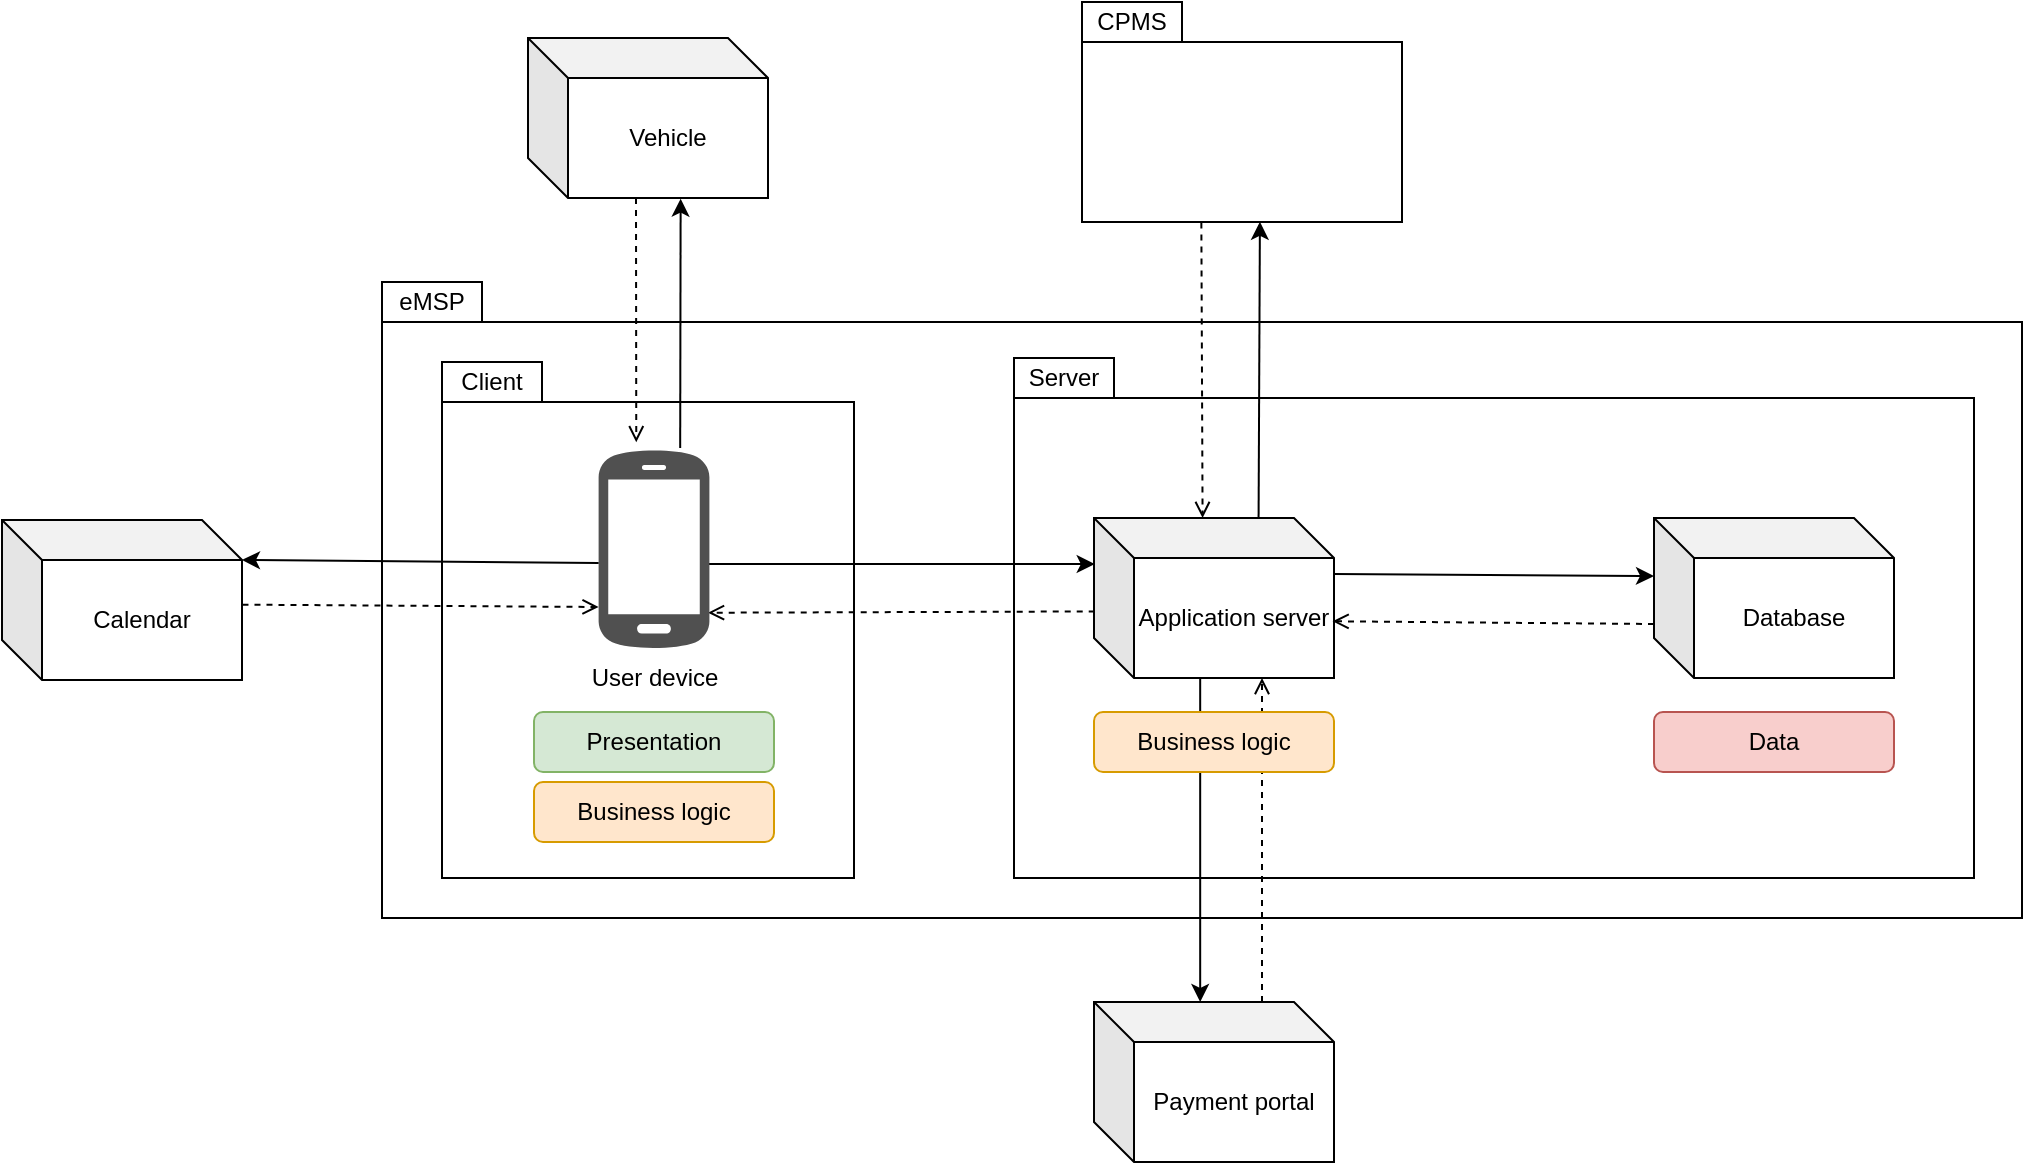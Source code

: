 <mxfile version="20.8.1" type="device" pages="5"><diagram id="wU0cDu8jwFg_6ETEvWx4" name="eMSP-overview"><mxGraphModel dx="3125" dy="1044" grid="1" gridSize="10" guides="1" tooltips="1" connect="1" arrows="1" fold="1" page="1" pageScale="1" pageWidth="827" pageHeight="1169" math="0" shadow="0"><root><mxCell id="0"/><mxCell id="1" parent="0"/><mxCell id="SowHsUwfGrNoIeQWFGzF-21" value="" style="shape=folder;fontStyle=1;spacingTop=10;tabWidth=50;tabHeight=20;tabPosition=left;html=1;" parent="1" vertex="1"><mxGeometry x="-10" y="350" width="820" height="318" as="geometry"/></mxCell><mxCell id="SowHsUwfGrNoIeQWFGzF-17" value="" style="shape=folder;fontStyle=1;spacingTop=10;tabWidth=50;tabHeight=20;tabPosition=left;html=1;" parent="1" vertex="1"><mxGeometry x="306" y="388" width="480" height="260" as="geometry"/></mxCell><mxCell id="SowHsUwfGrNoIeQWFGzF-16" value="" style="shape=folder;fontStyle=1;spacingTop=10;tabWidth=50;tabHeight=20;tabPosition=left;html=1;" parent="1" vertex="1"><mxGeometry x="20" y="390" width="206" height="258" as="geometry"/></mxCell><mxCell id="SowHsUwfGrNoIeQWFGzF-2" value="Application server" style="shape=cube;whiteSpace=wrap;html=1;boundedLbl=1;backgroundOutline=1;darkOpacity=0.05;darkOpacity2=0.1;" parent="1" vertex="1"><mxGeometry x="346" y="468" width="120" height="80" as="geometry"/></mxCell><mxCell id="SowHsUwfGrNoIeQWFGzF-3" value="Database" style="shape=cube;whiteSpace=wrap;html=1;boundedLbl=1;backgroundOutline=1;darkOpacity=0.05;darkOpacity2=0.1;" parent="1" vertex="1"><mxGeometry x="626" y="468" width="120" height="80" as="geometry"/></mxCell><mxCell id="SowHsUwfGrNoIeQWFGzF-4" value="Vehicle" style="shape=cube;whiteSpace=wrap;html=1;boundedLbl=1;backgroundOutline=1;darkOpacity=0.05;darkOpacity2=0.1;" parent="1" vertex="1"><mxGeometry x="63" y="228" width="120" height="80" as="geometry"/></mxCell><mxCell id="SowHsUwfGrNoIeQWFGzF-5" value="" style="endArrow=classic;html=1;rounded=0;exitX=0;exitY=0;exitDx=120;exitDy=20;exitPerimeter=0;entryX=0.003;entryY=0.288;entryDx=0;entryDy=0;entryPerimeter=0;" parent="1" target="SowHsUwfGrNoIeQWFGzF-2" edge="1"><mxGeometry width="50" height="50" relative="1" as="geometry"><mxPoint x="153.0" y="491" as="sourcePoint"/><mxPoint x="313.0" y="491" as="targetPoint"/><Array as="points"/></mxGeometry></mxCell><mxCell id="SowHsUwfGrNoIeQWFGzF-6" value="" style="endArrow=classic;html=1;rounded=0;exitX=0;exitY=0;exitDx=120;exitDy=20;exitPerimeter=0;" parent="1" edge="1"><mxGeometry width="50" height="50" relative="1" as="geometry"><mxPoint x="466" y="496" as="sourcePoint"/><mxPoint x="626" y="497" as="targetPoint"/><Array as="points"/></mxGeometry></mxCell><mxCell id="SowHsUwfGrNoIeQWFGzF-7" value="" style="endArrow=open;html=1;rounded=0;endFill=0;dashed=1;exitX=0.406;exitY=0.998;exitDx=0;exitDy=0;exitPerimeter=0;" parent="1" edge="1"><mxGeometry width="50" height="50" relative="1" as="geometry"><mxPoint x="117.0" y="308" as="sourcePoint"/><mxPoint x="117.13" y="430.13" as="targetPoint"/><Array as="points"/></mxGeometry></mxCell><mxCell id="SowHsUwfGrNoIeQWFGzF-9" value="" style="endArrow=open;html=1;rounded=0;endFill=0;dashed=1;exitX=0;exitY=0;exitDx=0;exitDy=60;exitPerimeter=0;entryX=0.994;entryY=0.733;entryDx=0;entryDy=0;entryPerimeter=0;" parent="1" edge="1"><mxGeometry width="50" height="50" relative="1" as="geometry"><mxPoint x="626" y="521" as="sourcePoint"/><mxPoint x="465.28" y="519.64" as="targetPoint"/><Array as="points"/></mxGeometry></mxCell><mxCell id="SowHsUwfGrNoIeQWFGzF-10" value="" style="endArrow=open;html=1;rounded=0;endFill=0;dashed=1;entryX=1;entryY=0.767;entryDx=0;entryDy=0;entryPerimeter=0;exitX=0.003;exitY=0.584;exitDx=0;exitDy=0;exitPerimeter=0;" parent="1" source="SowHsUwfGrNoIeQWFGzF-2" edge="1"><mxGeometry width="50" height="50" relative="1" as="geometry"><mxPoint x="313" y="514" as="sourcePoint"/><mxPoint x="153" y="515.36" as="targetPoint"/><Array as="points"/></mxGeometry></mxCell><mxCell id="SowHsUwfGrNoIeQWFGzF-11" value="" style="endArrow=classic;html=1;rounded=0;entryX=0.636;entryY=1.004;entryDx=0;entryDy=0;entryPerimeter=0;" parent="1" edge="1"><mxGeometry width="50" height="50" relative="1" as="geometry"><mxPoint x="139.096" y="433" as="sourcePoint"/><mxPoint x="139.32" y="308.32" as="targetPoint"/><Array as="points"/></mxGeometry></mxCell><mxCell id="SowHsUwfGrNoIeQWFGzF-12" value="Data" style="rounded=1;whiteSpace=wrap;html=1;fillColor=#f8cecc;strokeColor=#b85450;" parent="1" vertex="1"><mxGeometry x="626" y="565" width="120" height="30" as="geometry"/></mxCell><mxCell id="SowHsUwfGrNoIeQWFGzF-14" value="Presentation" style="rounded=1;whiteSpace=wrap;html=1;fillColor=#d5e8d4;strokeColor=#82b366;" parent="1" vertex="1"><mxGeometry x="66" y="565" width="120" height="30" as="geometry"/></mxCell><mxCell id="SowHsUwfGrNoIeQWFGzF-15" value="Business logic" style="rounded=1;whiteSpace=wrap;html=1;fillColor=#ffe6cc;strokeColor=#d79b00;" parent="1" vertex="1"><mxGeometry x="66" y="600" width="120" height="30" as="geometry"/></mxCell><mxCell id="SowHsUwfGrNoIeQWFGzF-18" value="Client" style="text;html=1;strokeColor=none;fillColor=none;align=center;verticalAlign=middle;whiteSpace=wrap;rounded=0;" parent="1" vertex="1"><mxGeometry x="20" y="390" width="50" height="20" as="geometry"/></mxCell><mxCell id="SowHsUwfGrNoIeQWFGzF-19" value="Server" style="text;html=1;strokeColor=none;fillColor=none;align=center;verticalAlign=middle;whiteSpace=wrap;rounded=0;" parent="1" vertex="1"><mxGeometry x="306" y="388" width="50" height="20" as="geometry"/></mxCell><mxCell id="SowHsUwfGrNoIeQWFGzF-22" value="eMSP" style="text;html=1;strokeColor=none;fillColor=none;align=center;verticalAlign=middle;whiteSpace=wrap;rounded=0;" parent="1" vertex="1"><mxGeometry x="-10" y="350" width="50" height="20" as="geometry"/></mxCell><mxCell id="9ZvT2msSq3U80kQhgkEX-1" value="" style="shape=folder;fontStyle=1;spacingTop=10;tabWidth=50;tabHeight=20;tabPosition=left;html=1;" parent="1" vertex="1"><mxGeometry x="340" y="210" width="160" height="110" as="geometry"/></mxCell><mxCell id="9ZvT2msSq3U80kQhgkEX-3" value="CPMS" style="text;html=1;strokeColor=none;fillColor=none;align=center;verticalAlign=middle;whiteSpace=wrap;rounded=0;" parent="1" vertex="1"><mxGeometry x="340" y="210" width="50" height="20" as="geometry"/></mxCell><mxCell id="9ZvT2msSq3U80kQhgkEX-4" value="" style="endArrow=open;html=1;rounded=0;endFill=0;dashed=1;entryX=0.15;entryY=0;entryDx=0;entryDy=0;entryPerimeter=0;exitX=0.373;exitY=1.002;exitDx=0;exitDy=0;exitPerimeter=0;" parent="1" source="9ZvT2msSq3U80kQhgkEX-1" edge="1"><mxGeometry width="50" height="50" relative="1" as="geometry"><mxPoint x="400" y="50" as="sourcePoint"/><mxPoint x="400.29" y="468" as="targetPoint"/><Array as="points"/></mxGeometry></mxCell><mxCell id="9ZvT2msSq3U80kQhgkEX-5" value="" style="endArrow=classic;html=1;rounded=0;exitX=0;exitY=0;exitDx=100;exitDy=0;exitPerimeter=0;entryX=0.556;entryY=0.999;entryDx=0;entryDy=0;entryPerimeter=0;" parent="1" target="9ZvT2msSq3U80kQhgkEX-1" edge="1"><mxGeometry width="50" height="50" relative="1" as="geometry"><mxPoint x="428.29" y="468" as="sourcePoint"/><mxPoint x="430" y="80" as="targetPoint"/><Array as="points"/></mxGeometry></mxCell><mxCell id="x0bENxiyMl5Xu6NlbnAs-1" value="User device" style="sketch=0;pointerEvents=1;shadow=0;dashed=0;html=1;strokeColor=none;fillColor=#505050;labelPosition=center;verticalLabelPosition=bottom;verticalAlign=top;outlineConnect=0;align=center;shape=mxgraph.office.devices.cell_phone_android_proportional;" parent="1" vertex="1"><mxGeometry x="98.31" y="433" width="55.39" height="101" as="geometry"/></mxCell><mxCell id="GdC9OvmGx1CBLXQbtkWx-1" value="Calendar" style="shape=cube;whiteSpace=wrap;html=1;boundedLbl=1;backgroundOutline=1;darkOpacity=0.05;darkOpacity2=0.1;" parent="1" vertex="1"><mxGeometry x="-200" y="469" width="120" height="80" as="geometry"/></mxCell><mxCell id="GdC9OvmGx1CBLXQbtkWx-2" value="" style="endArrow=classic;html=1;rounded=0;entryX=0;entryY=0;entryDx=120;entryDy=20;entryPerimeter=0;" parent="1" target="GdC9OvmGx1CBLXQbtkWx-1" edge="1"><mxGeometry width="50" height="50" relative="1" as="geometry"><mxPoint x="98.31" y="490.5" as="sourcePoint"/><mxPoint x="-40" y="490.5" as="targetPoint"/><Array as="points"/></mxGeometry></mxCell><mxCell id="GdC9OvmGx1CBLXQbtkWx-3" value="" style="endArrow=open;html=1;rounded=0;endFill=0;dashed=1;exitX=1.002;exitY=0.529;exitDx=0;exitDy=0;exitPerimeter=0;" parent="1" source="GdC9OvmGx1CBLXQbtkWx-1" edge="1"><mxGeometry width="50" height="50" relative="1" as="geometry"><mxPoint x="-40" y="512.5" as="sourcePoint"/><mxPoint x="98.31" y="512.5" as="targetPoint"/><Array as="points"/></mxGeometry></mxCell><mxCell id="6jlzjlPh42uJtwktkpYd-1" value="Payment portal" style="shape=cube;whiteSpace=wrap;html=1;boundedLbl=1;backgroundOutline=1;darkOpacity=0.05;darkOpacity2=0.1;" parent="1" vertex="1"><mxGeometry x="346" y="710" width="120" height="80" as="geometry"/></mxCell><mxCell id="6jlzjlPh42uJtwktkpYd-2" value="" style="endArrow=classic;html=1;rounded=0;" parent="1" edge="1"><mxGeometry width="50" height="50" relative="1" as="geometry"><mxPoint x="399.09" y="548" as="sourcePoint"/><mxPoint x="399.09" y="710" as="targetPoint"/><Array as="points"/></mxGeometry></mxCell><mxCell id="6jlzjlPh42uJtwktkpYd-3" value="" style="endArrow=open;html=1;rounded=0;endFill=0;dashed=1;" parent="1" edge="1"><mxGeometry width="50" height="50" relative="1" as="geometry"><mxPoint x="430" y="710" as="sourcePoint"/><mxPoint x="430" y="548" as="targetPoint"/><Array as="points"/></mxGeometry></mxCell><mxCell id="SowHsUwfGrNoIeQWFGzF-13" value="Business logic" style="rounded=1;whiteSpace=wrap;html=1;fillColor=#ffe6cc;strokeColor=#d79b00;" parent="1" vertex="1"><mxGeometry x="346" y="565" width="120" height="30" as="geometry"/></mxCell></root></mxGraphModel></diagram><diagram id="CyLLEQaFVdyBn7xTWyrt" name="CPMS-overview"><mxGraphModel dx="1477" dy="671" grid="1" gridSize="10" guides="1" tooltips="1" connect="1" arrows="1" fold="1" page="1" pageScale="1" pageWidth="827" pageHeight="1169" math="0" shadow="0"><root><mxCell id="0"/><mxCell id="1" parent="0"/><mxCell id="_PBrL62gj1ERQw3IjN7C-1" value="" style="shape=folder;fontStyle=1;spacingTop=10;tabWidth=50;tabHeight=20;tabPosition=left;html=1;" parent="1" vertex="1"><mxGeometry x="120" y="160" width="400" height="320" as="geometry"/></mxCell><mxCell id="_PBrL62gj1ERQw3IjN7C-2" value="CPMS" style="text;html=1;strokeColor=none;fillColor=none;align=center;verticalAlign=middle;whiteSpace=wrap;rounded=0;" parent="1" vertex="1"><mxGeometry x="120" y="160" width="50" height="20" as="geometry"/></mxCell><mxCell id="byUMVIcf4NALqbmxeuFf-1" value="CPO Maintainer&lt;br&gt;computer" style="points=[];aspect=fixed;html=1;align=center;shadow=0;dashed=0;image;image=img/lib/allied_telesis/computer_and_terminals/Personal_Computer.svg;" parent="1" vertex="1"><mxGeometry x="150" y="292.93" width="82.74" height="112.13" as="geometry"/></mxCell><mxCell id="OWT1bFom2AJYAjNWXt84-1" value="CPMS server" style="shape=cube;whiteSpace=wrap;html=1;boundedLbl=1;backgroundOutline=1;darkOpacity=0.05;darkOpacity2=0.1;" parent="1" vertex="1"><mxGeometry x="340" y="309" width="120" height="80" as="geometry"/></mxCell><mxCell id="qxAt4beuiQqGy-lZnOcq-1" value="" style="shape=folder;fontStyle=1;spacingTop=10;tabWidth=50;tabHeight=20;tabPosition=left;html=1;" parent="1" vertex="1"><mxGeometry x="280" y="580" width="160" height="110" as="geometry"/></mxCell><mxCell id="qxAt4beuiQqGy-lZnOcq-2" value="eMSP" style="text;html=1;strokeColor=none;fillColor=none;align=center;verticalAlign=middle;whiteSpace=wrap;rounded=0;" parent="1" vertex="1"><mxGeometry x="280" y="580" width="50" height="20" as="geometry"/></mxCell><mxCell id="yWVQEmbks4yJ6f-uovuO-1" value="" style="endArrow=open;html=1;rounded=0;endFill=0;dashed=1;exitX=0;exitY=0;exitDx=0;exitDy=30;exitPerimeter=0;entryX=0.987;entryY=0.415;entryDx=0;entryDy=0;entryPerimeter=0;" parent="1" source="OWT1bFom2AJYAjNWXt84-1" target="byUMVIcf4NALqbmxeuFf-1" edge="1"><mxGeometry width="50" height="50" relative="1" as="geometry"><mxPoint x="409.68" y="169.22" as="sourcePoint"/><mxPoint x="390.471" y="221.242" as="targetPoint"/><Array as="points"/></mxGeometry></mxCell><mxCell id="yWVQEmbks4yJ6f-uovuO-2" value="" style="endArrow=classic;html=1;rounded=0;entryX=0;entryY=0;entryDx=0;entryDy=60;entryPerimeter=0;exitX=1.004;exitY=0.675;exitDx=0;exitDy=0;exitPerimeter=0;" parent="1" source="byUMVIcf4NALqbmxeuFf-1" target="OWT1bFom2AJYAjNWXt84-1" edge="1"><mxGeometry width="50" height="50" relative="1" as="geometry"><mxPoint x="369.455" y="223.26" as="sourcePoint"/><mxPoint x="438.96" y="168.89" as="targetPoint"/><Array as="points"/></mxGeometry></mxCell><mxCell id="cOFmxoCbxq590HE34FHu-1" value="" style="endArrow=classic;html=1;rounded=0;entryX=0;entryY=0;entryDx=0;entryDy=60;exitX=1.002;exitY=0.766;exitDx=0;exitDy=0;exitPerimeter=0;entryPerimeter=0;" parent="1" source="OWT1bFom2AJYAjNWXt84-1" target="NGr0-2W3gQf5LDgqxi-f-1" edge="1"><mxGeometry width="50" height="50" relative="1" as="geometry"><mxPoint x="460" y="381" as="sourcePoint"/><mxPoint x="596.616" y="370.504" as="targetPoint"/><Array as="points"/></mxGeometry></mxCell><mxCell id="cOFmxoCbxq590HE34FHu-2" value="" style="endArrow=open;html=1;rounded=0;endFill=0;dashed=1;exitX=0;exitY=0;exitDx=0;exitDy=30;entryX=1.004;entryY=0.394;entryDx=0;entryDy=0;entryPerimeter=0;exitPerimeter=0;" parent="1" source="NGr0-2W3gQf5LDgqxi-f-1" target="OWT1bFom2AJYAjNWXt84-1" edge="1"><mxGeometry width="50" height="50" relative="1" as="geometry"><mxPoint x="596.36" y="340.808" as="sourcePoint"/><mxPoint x="440" y="269" as="targetPoint"/><Array as="points"/></mxGeometry></mxCell><mxCell id="cOFmxoCbxq590HE34FHu-5" value="" style="endArrow=classic;html=1;rounded=0;entryX=0;entryY=0;entryDx=70;entryDy=80;entryPerimeter=0;" parent="1" edge="1"><mxGeometry width="50" height="50" relative="1" as="geometry"><mxPoint x="396" y="600" as="sourcePoint"/><mxPoint x="396" y="389" as="targetPoint"/><Array as="points"/></mxGeometry></mxCell><mxCell id="cOFmxoCbxq590HE34FHu-6" value="" style="endArrow=open;html=1;rounded=0;endFill=0;dashed=1;exitX=0;exitY=0;exitDx=20;exitDy=80;exitPerimeter=0;" parent="1" edge="1"><mxGeometry width="50" height="50" relative="1" as="geometry"><mxPoint x="374" y="389" as="sourcePoint"/><mxPoint x="374" y="600" as="targetPoint"/><Array as="points"/></mxGeometry></mxCell><mxCell id="vvWxIheG5p0dymAxTxU5-1" value="Data" style="rounded=1;whiteSpace=wrap;html=1;fillColor=#f8cecc;strokeColor=#b85450;" parent="1" vertex="1"><mxGeometry x="340" y="210" width="120" height="30" as="geometry"/></mxCell><mxCell id="vvWxIheG5p0dymAxTxU5-2" value="Presentation" style="rounded=1;whiteSpace=wrap;html=1;fillColor=#d5e8d4;strokeColor=#82b366;" parent="1" vertex="1"><mxGeometry x="140" y="250" width="120" height="30" as="geometry"/></mxCell><mxCell id="vvWxIheG5p0dymAxTxU5-3" value="Business logic" style="rounded=1;whiteSpace=wrap;html=1;fillColor=#ffe6cc;strokeColor=#d79b00;" parent="1" vertex="1"><mxGeometry x="340" y="250" width="120" height="30" as="geometry"/></mxCell><mxCell id="NGr0-2W3gQf5LDgqxi-f-1" value="Charging station" style="shape=cube;whiteSpace=wrap;html=1;boundedLbl=1;backgroundOutline=1;darkOpacity=0.05;darkOpacity2=0.1;" parent="1" vertex="1"><mxGeometry x="600" y="309" width="120" height="80" as="geometry"/></mxCell></root></mxGraphModel></diagram><diagram id="SW4Be1QdWDOtbPTyVZ-l" name="eMSP-deployment"><mxGraphModel dx="3125" dy="1044" grid="1" gridSize="10" guides="1" tooltips="1" connect="1" arrows="1" fold="1" page="1" pageScale="1" pageWidth="827" pageHeight="1169" math="0" shadow="0"><root><mxCell id="0"/><mxCell id="1" parent="0"/><mxCell id="WTfKe9TU6ezpomPzvrXU-1" value="" style="shape=folder;fontStyle=1;spacingTop=10;tabWidth=60;tabHeight=20;tabPosition=left;html=1;" parent="1" vertex="1"><mxGeometry x="-800" y="340" width="1620" height="620" as="geometry"/></mxCell><mxCell id="WTfKe9TU6ezpomPzvrXU-2" value="" style="shape=folder;fontStyle=1;spacingTop=10;tabWidth=50;tabHeight=20;tabPosition=left;html=1;" parent="1" vertex="1"><mxGeometry x="-420" y="378" width="1220" height="562" as="geometry"/></mxCell><mxCell id="WTfKe9TU6ezpomPzvrXU-3" value="" style="shape=folder;fontStyle=1;spacingTop=10;tabWidth=50;tabHeight=20;tabPosition=left;html=1;" parent="1" vertex="1"><mxGeometry x="-780" y="378" width="280" height="562" as="geometry"/></mxCell><mxCell id="WTfKe9TU6ezpomPzvrXU-4" value="&amp;lt;&amp;lt;device&amp;gt;&amp;gt;&lt;br&gt;Application server&lt;br&gt;&lt;br&gt;&lt;br&gt;&lt;br&gt;&lt;br&gt;&lt;br&gt;&lt;br&gt;&lt;br&gt;&lt;br&gt;&lt;br&gt;&lt;br&gt;&lt;br&gt;&lt;br&gt;" style="shape=cube;whiteSpace=wrap;html=1;boundedLbl=1;backgroundOutline=1;darkOpacity=0.05;darkOpacity2=0.1;" parent="1" vertex="1"><mxGeometry x="60" y="622.5" width="190" height="290" as="geometry"/></mxCell><mxCell id="WTfKe9TU6ezpomPzvrXU-5" value="&amp;lt;&amp;lt;device&amp;gt;&amp;gt;&lt;br&gt;Primary database server&lt;br&gt;&lt;br&gt;&lt;br&gt;&lt;br&gt;&lt;br&gt;&lt;br&gt;&lt;br&gt;&lt;br&gt;&lt;br&gt;&lt;br&gt;&lt;br&gt;&lt;br&gt;" style="shape=cube;whiteSpace=wrap;html=1;boundedLbl=1;backgroundOutline=1;darkOpacity=0.05;darkOpacity2=0.1;" parent="1" vertex="1"><mxGeometry x="580" y="420" width="200" height="230" as="geometry"/></mxCell><mxCell id="WTfKe9TU6ezpomPzvrXU-6" value="Vehicle" style="shape=cube;whiteSpace=wrap;html=1;boundedLbl=1;backgroundOutline=1;darkOpacity=0.05;darkOpacity2=0.1;" parent="1" vertex="1"><mxGeometry x="-700" y="200" width="120" height="80" as="geometry"/></mxCell><mxCell id="WTfKe9TU6ezpomPzvrXU-17" value="Client" style="text;html=1;strokeColor=none;fillColor=none;align=center;verticalAlign=middle;whiteSpace=wrap;rounded=0;" parent="1" vertex="1"><mxGeometry x="-780" y="378" width="50" height="20" as="geometry"/></mxCell><mxCell id="WTfKe9TU6ezpomPzvrXU-18" value="Server" style="text;html=1;strokeColor=none;fillColor=none;align=center;verticalAlign=middle;whiteSpace=wrap;rounded=0;" parent="1" vertex="1"><mxGeometry x="-420" y="378" width="50" height="20" as="geometry"/></mxCell><mxCell id="WTfKe9TU6ezpomPzvrXU-19" value="eMSP" style="text;html=1;strokeColor=none;fillColor=none;align=center;verticalAlign=middle;whiteSpace=wrap;rounded=0;" parent="1" vertex="1"><mxGeometry x="-800" y="340" width="50" height="20" as="geometry"/></mxCell><mxCell id="WTfKe9TU6ezpomPzvrXU-20" value="" style="shape=folder;fontStyle=1;spacingTop=10;tabWidth=50;tabHeight=20;tabPosition=left;html=1;" parent="1" vertex="1"><mxGeometry x="182" y="160" width="190" height="130" as="geometry"/></mxCell><mxCell id="WTfKe9TU6ezpomPzvrXU-21" value="CPMS" style="text;html=1;strokeColor=none;fillColor=none;align=center;verticalAlign=middle;whiteSpace=wrap;rounded=0;" parent="1" vertex="1"><mxGeometry x="182" y="160" width="50" height="20" as="geometry"/></mxCell><mxCell id="WTfKe9TU6ezpomPzvrXU-25" value="Calendar" style="shape=cube;whiteSpace=wrap;html=1;boundedLbl=1;backgroundOutline=1;darkOpacity=0.05;darkOpacity2=0.1;" parent="1" vertex="1"><mxGeometry x="-700" y="1040" width="120" height="80" as="geometry"/></mxCell><mxCell id="WTfKe9TU6ezpomPzvrXU-28" value="&amp;lt;&amp;lt;device&amp;gt;&amp;gt;&lt;br&gt;Mobile device&lt;br&gt;&lt;br&gt;&lt;br&gt;&lt;br&gt;&lt;br&gt;&lt;br&gt;&lt;br&gt;&lt;br&gt;&lt;br&gt;&lt;br&gt;&lt;br&gt;&lt;br&gt;&lt;br&gt;&lt;br&gt;&lt;br&gt;&lt;br&gt;&lt;br&gt;&lt;br&gt;&lt;br&gt;&lt;br&gt;&lt;br&gt;&lt;br&gt;&lt;br&gt;&lt;br&gt;&lt;br&gt;&lt;br&gt;&lt;br&gt;&lt;br&gt;&lt;br&gt;" style="shape=cube;whiteSpace=wrap;html=1;boundedLbl=1;backgroundOutline=1;darkOpacity=0.05;darkOpacity2=0.1;" parent="1" vertex="1"><mxGeometry x="-760" y="418" width="240" height="492" as="geometry"/></mxCell><mxCell id="WTfKe9TU6ezpomPzvrXU-45" value="&amp;lt;&amp;lt;OS&amp;gt;&amp;gt;&lt;br&gt;Android/iOS&lt;br&gt;&lt;br&gt;&lt;br&gt;&lt;br&gt;&lt;br&gt;&lt;br&gt;&lt;br&gt;&lt;br&gt;&lt;br&gt;&lt;br&gt;&lt;br&gt;&lt;br&gt;&lt;br&gt;&lt;br&gt;" style="shape=cube;whiteSpace=wrap;html=1;boundedLbl=1;backgroundOutline=1;darkOpacity=0.05;darkOpacity2=0.1;" parent="1" vertex="1"><mxGeometry x="-720" y="500" width="180" height="370" as="geometry"/></mxCell><mxCell id="WTfKe9TU6ezpomPzvrXU-29" value="&amp;lt;&amp;lt;protocol&amp;gt;&amp;gt;&lt;br&gt;HTTPS" style="endArrow=none;html=1;rounded=0;" parent="1" source="WTfKe9TU6ezpomPzvrXU-28" target="0kxCQHCsewP07XVOSGJE-3" edge="1"><mxGeometry x="-0.003" y="19" width="50" height="50" relative="1" as="geometry"><mxPoint x="-100" y="683.846" as="sourcePoint"/><mxPoint x="210" y="480" as="targetPoint"/><mxPoint as="offset"/></mxGeometry></mxCell><mxCell id="WTfKe9TU6ezpomPzvrXU-30" value="&amp;lt;&amp;lt;OS&amp;gt;&amp;gt;&lt;br&gt;ubuntu&lt;br&gt;&lt;br&gt;&lt;br&gt;&lt;br&gt;&lt;br&gt;&lt;br&gt;&lt;br&gt;&lt;br&gt;" style="shape=cube;whiteSpace=wrap;html=1;boundedLbl=1;backgroundOutline=1;darkOpacity=0.05;darkOpacity2=0.1;" parent="1" vertex="1"><mxGeometry x="95" y="715" width="150" height="190" as="geometry"/></mxCell><mxCell id="WTfKe9TU6ezpomPzvrXU-31" value="&amp;lt;&amp;lt;protocol&amp;gt;&amp;gt;&lt;br&gt;bluetooth" style="endArrow=none;html=1;rounded=0;" parent="1" source="WTfKe9TU6ezpomPzvrXU-28" target="WTfKe9TU6ezpomPzvrXU-6" edge="1"><mxGeometry x="0.444" y="3" width="50" height="50" relative="1" as="geometry"><mxPoint x="-295" y="618" as="sourcePoint"/><mxPoint x="-190" y="618" as="targetPoint"/><mxPoint x="-1" y="-1" as="offset"/></mxGeometry></mxCell><mxCell id="WTfKe9TU6ezpomPzvrXU-36" value="&amp;lt;&amp;lt;artifact&amp;gt;&amp;gt;&lt;br style=&quot;border-color: var(--border-color);&quot;&gt;eMall client app" style="html=1;outlineConnect=0;whiteSpace=wrap;fillColor=#99ff99;shape=mxgraph.archimate.application;appType=artifact" parent="1" vertex="1"><mxGeometry x="-660" y="780" width="100" height="75" as="geometry"/></mxCell><mxCell id="WTfKe9TU6ezpomPzvrXU-37" value="&amp;lt;&amp;lt;artifact&amp;gt;&amp;gt;&lt;br style=&quot;border-color: var(--border-color);&quot;&gt;eMall business logic" style="html=1;outlineConnect=0;whiteSpace=wrap;fillColor=#99ff99;shape=mxgraph.archimate.application;appType=artifact" parent="1" vertex="1"><mxGeometry x="130" y="814.5" width="100" height="71" as="geometry"/></mxCell><mxCell id="WTfKe9TU6ezpomPzvrXU-41" value="Payment portal" style="shape=cube;whiteSpace=wrap;html=1;boundedLbl=1;backgroundOutline=1;darkOpacity=0.05;darkOpacity2=0.1;" parent="1" vertex="1"><mxGeometry x="-30" y="202.5" width="120" height="80" as="geometry"/></mxCell><mxCell id="WTfKe9TU6ezpomPzvrXU-42" value="&amp;lt;&amp;lt;API&amp;gt;&amp;gt;" style="endArrow=none;html=1;rounded=0;" parent="1" source="WTfKe9TU6ezpomPzvrXU-41" target="5y1sPam5EpCWpiehVvFm-6" edge="1"><mxGeometry x="-0.591" width="50" height="50" relative="1" as="geometry"><mxPoint x="-293.91" y="1040" as="sourcePoint"/><mxPoint x="-278" y="770" as="targetPoint"/><mxPoint as="offset"/><Array as="points"><mxPoint x="30" y="480"/></Array></mxGeometry></mxCell><mxCell id="WTfKe9TU6ezpomPzvrXU-43" value="&amp;lt;&amp;lt;API&amp;gt;&amp;gt;" style="endArrow=none;html=1;rounded=0;" parent="1" source="WTfKe9TU6ezpomPzvrXU-28" target="WTfKe9TU6ezpomPzvrXU-25" edge="1"><mxGeometry x="0.587" width="50" height="50" relative="1" as="geometry"><mxPoint x="-440" y="696.939" as="sourcePoint"/><mxPoint x="-365.093" y="788" as="targetPoint"/><mxPoint as="offset"/></mxGeometry></mxCell><mxCell id="0kxCQHCsewP07XVOSGJE-2" value="&amp;lt;&amp;lt;database system&amp;gt;&amp;gt;&lt;br&gt;MySQL&lt;br&gt;&lt;br&gt;&lt;br&gt;&lt;br&gt;&lt;br&gt;&lt;br&gt;&lt;br&gt;&lt;br&gt;" style="shape=cube;whiteSpace=wrap;html=1;boundedLbl=1;backgroundOutline=1;darkOpacity=0.05;darkOpacity2=0.1;" parent="1" vertex="1"><mxGeometry x="610" y="485" width="160" height="160" as="geometry"/></mxCell><mxCell id="0kxCQHCsewP07XVOSGJE-1" value="&amp;lt;&amp;lt;protocol&amp;gt;&amp;gt;&lt;br&gt;TCP/IP" style="endArrow=none;html=1;rounded=0;entryX=0;entryY=0;entryDx=0;entryDy=0;exitX=1;exitY=0;exitDx=0;exitDy=0;" parent="1" source="SUUvvRYAzAe1bkSh8VTa-8" target="SUUvvRYAzAe1bkSh8VTa-7" edge="1"><mxGeometry y="-20" width="50" height="50" relative="1" as="geometry"><mxPoint x="322" y="838" as="sourcePoint"/><mxPoint x="242" y="838" as="targetPoint"/><mxPoint as="offset"/></mxGeometry></mxCell><mxCell id="WTfKe9TU6ezpomPzvrXU-40" value="&amp;lt;&amp;lt;artifact&amp;gt;&amp;gt;&lt;br style=&quot;border-color: var(--border-color);&quot;&gt;eMall database" style="html=1;outlineConnect=0;whiteSpace=wrap;fillColor=#99ff99;shape=mxgraph.archimate.application;appType=artifact" parent="1" vertex="1"><mxGeometry x="651" y="547.5" width="100" height="75" as="geometry"/></mxCell><mxCell id="0kxCQHCsewP07XVOSGJE-3" value="&amp;lt;&amp;lt;device&amp;gt;&amp;gt;&lt;br&gt;firewall" style="shape=cube;whiteSpace=wrap;html=1;boundedLbl=1;backgroundOutline=1;darkOpacity=0.05;darkOpacity2=0.1;" parent="1" vertex="1"><mxGeometry x="-400" y="420" width="150" height="490" as="geometry"/></mxCell><mxCell id="0kxCQHCsewP07XVOSGJE-5" value="&amp;lt;&amp;lt;protocol&amp;gt;&amp;gt;&lt;br style=&quot;border-color: var(--border-color);&quot;&gt;HTTPS" style="endArrow=none;html=1;rounded=0;" parent="1" source="0kxCQHCsewP07XVOSGJE-11" target="0kxCQHCsewP07XVOSGJE-3" edge="1"><mxGeometry y="-20" width="50" height="50" relative="1" as="geometry"><mxPoint x="320" y="620" as="sourcePoint"/><mxPoint x="120" y="620" as="targetPoint"/><mxPoint as="offset"/></mxGeometry></mxCell><mxCell id="0kxCQHCsewP07XVOSGJE-6" value="&amp;lt;&amp;lt;artifact&amp;gt;&amp;gt;&lt;br style=&quot;border-color: var(--border-color);&quot;&gt;blacklist table" style="html=1;outlineConnect=0;whiteSpace=wrap;fillColor=#99ff99;shape=mxgraph.archimate.application;appType=artifact" parent="1" vertex="1"><mxGeometry x="-360" y="780" width="100" height="75" as="geometry"/></mxCell><mxCell id="0kxCQHCsewP07XVOSGJE-7" value="&amp;lt;&amp;lt;device&amp;gt;&amp;gt;&lt;br&gt;firewall" style="shape=cube;whiteSpace=wrap;html=1;boundedLbl=1;backgroundOutline=1;darkOpacity=0.05;darkOpacity2=0.1;" parent="1" vertex="1"><mxGeometry x="322" y="420" width="180" height="490" as="geometry"/></mxCell><mxCell id="0kxCQHCsewP07XVOSGJE-8" value="&amp;lt;&amp;lt;artifact&amp;gt;&amp;gt;&lt;br style=&quot;border-color: var(--border-color);&quot;&gt;whitelist table" style="html=1;outlineConnect=0;whiteSpace=wrap;fillColor=#99ff99;shape=mxgraph.archimate.application;appType=artifact" parent="1" vertex="1"><mxGeometry x="372" y="780" width="100" height="75" as="geometry"/></mxCell><mxCell id="0kxCQHCsewP07XVOSGJE-9" value="" style="endArrow=none;html=1;rounded=0;" parent="1" source="WTfKe9TU6ezpomPzvrXU-4" target="5y1sPam5EpCWpiehVvFm-6" edge="1"><mxGeometry x="0.002" y="2" width="50" height="50" relative="1" as="geometry"><mxPoint x="185" y="928" as="sourcePoint"/><mxPoint x="185" y="785" as="targetPoint"/><mxPoint as="offset"/></mxGeometry></mxCell><mxCell id="0kxCQHCsewP07XVOSGJE-10" value="&amp;lt;&amp;lt;protocol&amp;gt;&amp;gt;&lt;br&gt;TCP/IP" style="endArrow=none;html=1;rounded=0;exitX=1.002;exitY=0.234;exitDx=0;exitDy=0;exitPerimeter=0;" parent="1" edge="1"><mxGeometry x="-0.029" y="15" width="50" height="50" relative="1" as="geometry"><mxPoint x="502.36" y="535.66" as="sourcePoint"/><mxPoint x="580" y="535.809" as="targetPoint"/><mxPoint as="offset"/></mxGeometry></mxCell><mxCell id="0kxCQHCsewP07XVOSGJE-11" value="&amp;lt;&amp;lt;device&amp;gt;&amp;gt;&lt;br&gt;load balancer" style="shape=cube;whiteSpace=wrap;html=1;boundedLbl=1;backgroundOutline=1;darkOpacity=0.05;darkOpacity2=0.1;" parent="1" vertex="1"><mxGeometry x="-180" y="420" width="160" height="490" as="geometry"/></mxCell><mxCell id="0kxCQHCsewP07XVOSGJE-12" value="&amp;lt;&amp;lt;protocol&amp;gt;&amp;gt;&lt;br style=&quot;border-color: var(--border-color);&quot;&gt;HTTPS" style="endArrow=none;html=1;rounded=0;exitX=0;exitY=0;exitDx=0;exitDy=0;entryX=1;entryY=0;entryDx=0;entryDy=0;" parent="1" source="0kxCQHCsewP07XVOSGJE-15" target="0kxCQHCsewP07XVOSGJE-17" edge="1"><mxGeometry x="0.091" y="20" width="50" height="50" relative="1" as="geometry"><mxPoint x="-30" y="838" as="sourcePoint"/><mxPoint x="52" y="838" as="targetPoint"/><mxPoint as="offset"/></mxGeometry></mxCell><mxCell id="0kxCQHCsewP07XVOSGJE-15" value="2" style="text;html=1;strokeColor=none;fillColor=none;align=center;verticalAlign=middle;whiteSpace=wrap;rounded=0;" parent="1" vertex="1"><mxGeometry x="-20" y="838" width="20" height="17" as="geometry"/></mxCell><mxCell id="0kxCQHCsewP07XVOSGJE-17" value="2" style="text;html=1;strokeColor=none;fillColor=none;align=center;verticalAlign=middle;whiteSpace=wrap;rounded=0;" parent="1" vertex="1"><mxGeometry x="40" y="838" width="20" height="17" as="geometry"/></mxCell><mxCell id="0kxCQHCsewP07XVOSGJE-18" value="&amp;lt;&amp;lt;device&amp;gt;&amp;gt;&lt;br&gt;Database server for &lt;br&gt;disaster recovery&lt;br&gt;&lt;br&gt;&lt;br&gt;&lt;br&gt;&lt;br&gt;&lt;br&gt;&lt;br&gt;&lt;br&gt;&lt;br&gt;&lt;br&gt;&lt;br&gt;&lt;br&gt;" style="shape=cube;whiteSpace=wrap;html=1;boundedLbl=1;backgroundOutline=1;darkOpacity=0.05;darkOpacity2=0.1;" parent="1" vertex="1"><mxGeometry x="580" y="50" width="200" height="250" as="geometry"/></mxCell><mxCell id="0kxCQHCsewP07XVOSGJE-19" value="&amp;lt;&amp;lt;database system&amp;gt;&amp;gt;&lt;br&gt;MySQL&lt;br&gt;&lt;br&gt;&lt;br&gt;&lt;br&gt;&lt;br&gt;&lt;br&gt;" style="shape=cube;whiteSpace=wrap;html=1;boundedLbl=1;backgroundOutline=1;darkOpacity=0.05;darkOpacity2=0.1;" parent="1" vertex="1"><mxGeometry x="610" y="130" width="160" height="160" as="geometry"/></mxCell><mxCell id="0kxCQHCsewP07XVOSGJE-20" value="&amp;lt;&amp;lt;artifact&amp;gt;&amp;gt;&lt;br style=&quot;border-color: var(--border-color);&quot;&gt;eMall database backup" style="html=1;outlineConnect=0;whiteSpace=wrap;fillColor=#99ff99;shape=mxgraph.archimate.application;appType=artifact" parent="1" vertex="1"><mxGeometry x="651" y="205" width="100" height="75" as="geometry"/></mxCell><mxCell id="0kxCQHCsewP07XVOSGJE-21" value="sync" style="endArrow=none;html=1;rounded=0;" parent="1" source="WTfKe9TU6ezpomPzvrXU-5" target="0kxCQHCsewP07XVOSGJE-18" edge="1"><mxGeometry x="0.333" width="50" height="50" relative="1" as="geometry"><mxPoint x="360" y="420" as="sourcePoint"/><mxPoint x="410" y="370" as="targetPoint"/><mxPoint as="offset"/></mxGeometry></mxCell><mxCell id="SUUvvRYAzAe1bkSh8VTa-1" value="2" style="text;html=1;strokeColor=none;fillColor=none;align=center;verticalAlign=middle;whiteSpace=wrap;rounded=0;" parent="1" vertex="1"><mxGeometry x="-250" y="670" width="20" height="17" as="geometry"/></mxCell><mxCell id="SUUvvRYAzAe1bkSh8VTa-6" value="2" style="text;html=1;strokeColor=none;fillColor=none;align=center;verticalAlign=middle;whiteSpace=wrap;rounded=0;" parent="1" vertex="1"><mxGeometry x="-200" y="670" width="20" height="17" as="geometry"/></mxCell><mxCell id="SUUvvRYAzAe1bkSh8VTa-7" value="2" style="text;html=1;strokeColor=none;fillColor=none;align=center;verticalAlign=middle;whiteSpace=wrap;rounded=0;" parent="1" vertex="1"><mxGeometry x="250" y="836.5" width="20" height="17" as="geometry"/></mxCell><mxCell id="SUUvvRYAzAe1bkSh8VTa-8" value="2" style="text;html=1;strokeColor=none;fillColor=none;align=center;verticalAlign=middle;whiteSpace=wrap;rounded=0;" parent="1" vertex="1"><mxGeometry x="302" y="836.5" width="20" height="17" as="geometry"/></mxCell><mxCell id="SUUvvRYAzAe1bkSh8VTa-9" value="2" style="text;html=1;strokeColor=none;fillColor=none;align=center;verticalAlign=middle;whiteSpace=wrap;rounded=0;" parent="1" vertex="1"><mxGeometry x="502" y="540" width="20" height="17" as="geometry"/></mxCell><mxCell id="SUUvvRYAzAe1bkSh8VTa-10" value="1" style="text;html=1;strokeColor=none;fillColor=none;align=center;verticalAlign=middle;whiteSpace=wrap;rounded=0;" parent="1" vertex="1"><mxGeometry x="560" y="540" width="20" height="17" as="geometry"/></mxCell><mxCell id="5y1sPam5EpCWpiehVvFm-2" value="&amp;lt;&amp;lt;device&amp;gt;&amp;gt;&lt;br&gt;Secondary database server&lt;br&gt;&lt;br&gt;&lt;br&gt;&lt;br&gt;&lt;br&gt;&lt;br&gt;&lt;br&gt;&lt;br&gt;&lt;br&gt;&lt;br&gt;&lt;br&gt;&lt;br&gt;" style="shape=cube;whiteSpace=wrap;html=1;boundedLbl=1;backgroundOutline=1;darkOpacity=0.05;darkOpacity2=0.1;" parent="1" vertex="1"><mxGeometry x="580" y="680" width="200" height="230" as="geometry"/></mxCell><mxCell id="5y1sPam5EpCWpiehVvFm-3" value="&amp;lt;&amp;lt;database system&amp;gt;&amp;gt;&lt;br&gt;MySQL&lt;br&gt;&lt;br&gt;&lt;br&gt;&lt;br&gt;&lt;br&gt;&lt;br&gt;&lt;br&gt;&lt;br&gt;" style="shape=cube;whiteSpace=wrap;html=1;boundedLbl=1;backgroundOutline=1;darkOpacity=0.05;darkOpacity2=0.1;" parent="1" vertex="1"><mxGeometry x="610" y="745" width="160" height="160" as="geometry"/></mxCell><mxCell id="5y1sPam5EpCWpiehVvFm-4" value="&amp;lt;&amp;lt;artifact&amp;gt;&amp;gt;&lt;br style=&quot;border-color: var(--border-color);&quot;&gt;eMall database" style="html=1;outlineConnect=0;whiteSpace=wrap;fillColor=#99ff99;shape=mxgraph.archimate.application;appType=artifact" parent="1" vertex="1"><mxGeometry x="651" y="807.5" width="100" height="75" as="geometry"/></mxCell><mxCell id="5y1sPam5EpCWpiehVvFm-5" value="sync" style="endArrow=none;html=1;rounded=0;" parent="1" source="5y1sPam5EpCWpiehVvFm-2" target="WTfKe9TU6ezpomPzvrXU-5" edge="1"><mxGeometry x="0.143" y="20" width="50" height="50" relative="1" as="geometry"><mxPoint x="512" y="594.813" as="sourcePoint"/><mxPoint x="590" y="572.985" as="targetPoint"/><mxPoint as="offset"/></mxGeometry></mxCell><mxCell id="5y1sPam5EpCWpiehVvFm-6" value="&amp;lt;&amp;lt;device&amp;gt;&amp;gt;&lt;br&gt;firewall&lt;br&gt;&lt;br&gt;&lt;br&gt;&lt;br&gt;" style="shape=cube;whiteSpace=wrap;html=1;boundedLbl=1;backgroundOutline=1;darkOpacity=0.05;darkOpacity2=0.1;" parent="1" vertex="1"><mxGeometry x="65" y="420" width="180" height="120" as="geometry"/></mxCell><mxCell id="5y1sPam5EpCWpiehVvFm-7" value="&amp;lt;&amp;lt;artifact&amp;gt;&amp;gt;&lt;br style=&quot;border-color: var(--border-color);&quot;&gt;whitelist table" style="html=1;outlineConnect=0;whiteSpace=wrap;fillColor=#99ff99;shape=mxgraph.archimate.application;appType=artifact" parent="1" vertex="1"><mxGeometry x="122" y="485" width="96" height="45" as="geometry"/></mxCell><mxCell id="5y1sPam5EpCWpiehVvFm-8" value="&amp;lt;&amp;lt;protocol&amp;gt;&amp;gt;&lt;br&gt;TCP/IP" style="endArrow=none;html=1;rounded=0;" parent="1" source="5y1sPam5EpCWpiehVvFm-6" target="WTfKe9TU6ezpomPzvrXU-20" edge="1"><mxGeometry x="0.64" width="50" height="50" relative="1" as="geometry"><mxPoint x="154.614" y="600" as="sourcePoint"/><mxPoint x="153.705" y="560" as="targetPoint"/><mxPoint as="offset"/><Array as="points"><mxPoint x="277" y="480"/></Array></mxGeometry></mxCell><mxCell id="5y1sPam5EpCWpiehVvFm-9" value="2" style="text;html=1;strokeColor=none;fillColor=none;align=center;verticalAlign=middle;whiteSpace=wrap;rounded=0;" parent="1" vertex="1"><mxGeometry x="157" y="540" width="20" height="17" as="geometry"/></mxCell><mxCell id="5y1sPam5EpCWpiehVvFm-10" value="2" style="text;html=1;strokeColor=none;fillColor=none;align=center;verticalAlign=middle;whiteSpace=wrap;rounded=0;" parent="1" vertex="1"><mxGeometry x="157" y="605.5" width="20" height="17" as="geometry"/></mxCell></root></mxGraphModel></diagram><diagram name="CPMS-deployment" id="dvZDV3hH4acJGZ28PxJx"><mxGraphModel dx="2550" dy="783" grid="1" gridSize="10" guides="1" tooltips="1" connect="1" arrows="1" fold="1" page="1" pageScale="1" pageWidth="827" pageHeight="1169" math="0" shadow="0"><root><mxCell id="NQGu8cvcq4mUIKBudTOV-0"/><mxCell id="NQGu8cvcq4mUIKBudTOV-1" parent="NQGu8cvcq4mUIKBudTOV-0"/><mxCell id="NQGu8cvcq4mUIKBudTOV-2" value="" style="shape=folder;fontStyle=1;spacingTop=10;tabWidth=80;tabHeight=20;tabPosition=left;html=1;" parent="NQGu8cvcq4mUIKBudTOV-1" vertex="1"><mxGeometry x="-780" y="130" width="1330" height="440" as="geometry"/></mxCell><mxCell id="NQGu8cvcq4mUIKBudTOV-5" value="&amp;lt;&amp;lt;device&amp;gt;&amp;gt;&lt;br&gt;Application server&lt;br&gt;&lt;br&gt;&lt;br&gt;&lt;br&gt;&lt;br&gt;&lt;br&gt;&lt;br&gt;&lt;br&gt;&lt;br&gt;&lt;br&gt;&lt;br&gt;&lt;br&gt;&lt;br&gt;&lt;br&gt;&lt;br&gt;&lt;br&gt;&lt;br&gt;&lt;br&gt;&lt;br&gt;&lt;br&gt;&lt;br&gt;" style="shape=cube;whiteSpace=wrap;html=1;boundedLbl=1;backgroundOutline=1;darkOpacity=0.05;darkOpacity2=0.1;" parent="NQGu8cvcq4mUIKBudTOV-1" vertex="1"><mxGeometry x="60" y="170" width="190" height="380" as="geometry"/></mxCell><mxCell id="NQGu8cvcq4mUIKBudTOV-10" value="CPMS" style="text;html=1;strokeColor=none;fillColor=none;align=center;verticalAlign=middle;whiteSpace=wrap;rounded=0;" parent="NQGu8cvcq4mUIKBudTOV-1" vertex="1"><mxGeometry x="-780" y="130" width="80" height="20" as="geometry"/></mxCell><mxCell id="NQGu8cvcq4mUIKBudTOV-11" value="" style="shape=folder;fontStyle=1;spacingTop=10;tabWidth=50;tabHeight=20;tabPosition=left;html=1;" parent="NQGu8cvcq4mUIKBudTOV-1" vertex="1"><mxGeometry x="340" y="630" width="190" height="130" as="geometry"/></mxCell><mxCell id="NQGu8cvcq4mUIKBudTOV-12" value="eMSP" style="text;html=1;strokeColor=none;fillColor=none;align=center;verticalAlign=middle;whiteSpace=wrap;rounded=0;" parent="NQGu8cvcq4mUIKBudTOV-1" vertex="1"><mxGeometry x="340" y="630" width="50" height="20" as="geometry"/></mxCell><mxCell id="NQGu8cvcq4mUIKBudTOV-14" value="&amp;lt;&amp;lt;device&amp;gt;&amp;gt;&lt;br&gt;CPO maintainer computer&lt;br&gt;&lt;br&gt;&lt;br&gt;&lt;br&gt;&lt;br&gt;&lt;br&gt;&lt;br&gt;&lt;br&gt;&lt;br&gt;&lt;br&gt;&lt;br&gt;&lt;br&gt;&lt;br&gt;&lt;br&gt;&lt;br&gt;&lt;br&gt;&lt;br&gt;&lt;br&gt;&lt;br&gt;&lt;br&gt;" style="shape=cube;whiteSpace=wrap;html=1;boundedLbl=1;backgroundOutline=1;darkOpacity=0.05;darkOpacity2=0.1;" parent="NQGu8cvcq4mUIKBudTOV-1" vertex="1"><mxGeometry x="-760" y="170" width="240" height="380" as="geometry"/></mxCell><mxCell id="NQGu8cvcq4mUIKBudTOV-15" value="&amp;lt;&amp;lt;OS&amp;gt;&amp;gt;&lt;br&gt;Ubuntu&lt;br&gt;&lt;br&gt;&lt;br&gt;&lt;br&gt;&lt;br&gt;&lt;br&gt;&lt;br&gt;&lt;br&gt;&lt;br&gt;&lt;br&gt;&lt;br&gt;&lt;br&gt;&lt;br&gt;&lt;br&gt;&lt;br&gt;" style="shape=cube;whiteSpace=wrap;html=1;boundedLbl=1;backgroundOutline=1;darkOpacity=0.05;darkOpacity2=0.1;" parent="NQGu8cvcq4mUIKBudTOV-1" vertex="1"><mxGeometry x="-720" y="252" width="180" height="288" as="geometry"/></mxCell><mxCell id="NQGu8cvcq4mUIKBudTOV-17" value="&amp;lt;&amp;lt;OS&amp;gt;&amp;gt;&lt;br&gt;ubuntu&lt;br&gt;&lt;br&gt;&lt;br&gt;&lt;br&gt;&lt;br&gt;&lt;br&gt;&lt;br&gt;&lt;br&gt;&lt;br&gt;&lt;br&gt;&lt;br&gt;&lt;br&gt;&lt;br&gt;" style="shape=cube;whiteSpace=wrap;html=1;boundedLbl=1;backgroundOutline=1;darkOpacity=0.05;darkOpacity2=0.1;" parent="NQGu8cvcq4mUIKBudTOV-1" vertex="1"><mxGeometry x="90" y="250" width="150" height="290" as="geometry"/></mxCell><mxCell id="NQGu8cvcq4mUIKBudTOV-19" value="&amp;lt;&amp;lt;artifact&amp;gt;&amp;gt;&lt;br style=&quot;border-color: var(--border-color);&quot;&gt;CPMS managment software" style="html=1;outlineConnect=0;whiteSpace=wrap;fillColor=#99ff99;shape=mxgraph.archimate.application;appType=artifact" parent="NQGu8cvcq4mUIKBudTOV-1" vertex="1"><mxGeometry x="-680" y="442" width="120" height="75" as="geometry"/></mxCell><mxCell id="NQGu8cvcq4mUIKBudTOV-20" value="&amp;lt;&amp;lt;artifact&amp;gt;&amp;gt;&lt;br style=&quot;border-color: var(--border-color);&quot;&gt;CPMS business logic" style="html=1;outlineConnect=0;whiteSpace=wrap;fillColor=#99ff99;shape=mxgraph.archimate.application;appType=artifact" parent="NQGu8cvcq4mUIKBudTOV-1" vertex="1"><mxGeometry x="128" y="357.5" width="100" height="75" as="geometry"/></mxCell><mxCell id="NQGu8cvcq4mUIKBudTOV-21" value="Charging station" style="shape=cube;whiteSpace=wrap;html=1;boundedLbl=1;backgroundOutline=1;darkOpacity=0.05;darkOpacity2=0.1;" parent="NQGu8cvcq4mUIKBudTOV-1" vertex="1"><mxGeometry x="-420" width="120" height="80" as="geometry"/></mxCell><mxCell id="NQGu8cvcq4mUIKBudTOV-27" value="&amp;lt;&amp;lt;device&amp;gt;&amp;gt;&lt;br&gt;firewall" style="shape=cube;whiteSpace=wrap;html=1;boundedLbl=1;backgroundOutline=1;darkOpacity=0.05;darkOpacity2=0.1;" parent="NQGu8cvcq4mUIKBudTOV-1" vertex="1"><mxGeometry x="-190" y="170" width="160" height="380" as="geometry"/></mxCell><mxCell id="NQGu8cvcq4mUIKBudTOV-28" value="&amp;lt;&amp;lt;protocol&amp;gt;&amp;gt;&lt;br style=&quot;border-color: var(--border-color);&quot;&gt;TCP/IP" style="endArrow=none;html=1;rounded=0;" parent="NQGu8cvcq4mUIKBudTOV-1" source="NQGu8cvcq4mUIKBudTOV-5" target="NQGu8cvcq4mUIKBudTOV-27" edge="1"><mxGeometry y="-20" width="50" height="50" relative="1" as="geometry"><mxPoint x="-10" y="360.681" as="sourcePoint"/><mxPoint x="290" y="372" as="targetPoint"/><mxPoint as="offset"/></mxGeometry></mxCell><mxCell id="NQGu8cvcq4mUIKBudTOV-29" value="&amp;lt;&amp;lt;artifact&amp;gt;&amp;gt;&lt;br style=&quot;border-color: var(--border-color);&quot;&gt;whitelist table" style="html=1;outlineConnect=0;whiteSpace=wrap;fillColor=#99ff99;shape=mxgraph.archimate.application;appType=artifact" parent="NQGu8cvcq4mUIKBudTOV-1" vertex="1"><mxGeometry x="-150" y="440" width="100" height="75" as="geometry"/></mxCell><mxCell id="NQGu8cvcq4mUIKBudTOV-32" value="&amp;lt;&amp;lt;protocol&amp;gt;&amp;gt;&lt;br&gt;TCP/IP" style="endArrow=none;html=1;rounded=0;entryX=0.51;entryY=0.156;entryDx=0;entryDy=0;entryPerimeter=0;" parent="NQGu8cvcq4mUIKBudTOV-1" source="GgqvwQ7Bia7Ww2E061Pk-3" target="NQGu8cvcq4mUIKBudTOV-11" edge="1"><mxGeometry x="0.197" width="50" height="50" relative="1" as="geometry"><mxPoint x="352" y="928" as="sourcePoint"/><mxPoint x="352" y="785" as="targetPoint"/><mxPoint as="offset"/></mxGeometry></mxCell><mxCell id="GgqvwQ7Bia7Ww2E061Pk-0" value="&amp;lt;&amp;lt;artifact&amp;gt;&amp;gt;&lt;br style=&quot;border-color: var(--border-color);&quot;&gt;CPMS data" style="html=1;outlineConnect=0;whiteSpace=wrap;fillColor=#99ff99;shape=mxgraph.archimate.application;appType=artifact" parent="NQGu8cvcq4mUIKBudTOV-1" vertex="1"><mxGeometry x="128" y="450" width="100" height="75" as="geometry"/></mxCell><mxCell id="GgqvwQ7Bia7Ww2E061Pk-3" value="&amp;lt;&amp;lt;device&amp;gt;&amp;gt;&lt;br&gt;firewall&lt;br&gt;&lt;br&gt;&lt;br&gt;&lt;br&gt;&lt;br&gt;&lt;br&gt;&lt;br&gt;" style="shape=cube;whiteSpace=wrap;html=1;boundedLbl=1;backgroundOutline=1;darkOpacity=0.05;darkOpacity2=0.1;" parent="NQGu8cvcq4mUIKBudTOV-1" vertex="1"><mxGeometry x="340" y="170" width="190" height="380" as="geometry"/></mxCell><mxCell id="GgqvwQ7Bia7Ww2E061Pk-4" value="&amp;lt;&amp;lt;artifact&amp;gt;&amp;gt;&lt;br style=&quot;border-color: var(--border-color);&quot;&gt;blacklist table" style="html=1;outlineConnect=0;whiteSpace=wrap;fillColor=#99ff99;shape=mxgraph.archimate.application;appType=artifact" parent="NQGu8cvcq4mUIKBudTOV-1" vertex="1"><mxGeometry x="400" y="450" width="100" height="75" as="geometry"/></mxCell><mxCell id="GgqvwQ7Bia7Ww2E061Pk-7" value="&amp;lt;&amp;lt;protocol&amp;gt;&amp;gt;&lt;br&gt;TCP/IP" style="endArrow=none;html=1;rounded=0;" parent="NQGu8cvcq4mUIKBudTOV-1" source="NQGu8cvcq4mUIKBudTOV-5" target="GgqvwQ7Bia7Ww2E061Pk-3" edge="1"><mxGeometry x="-0.111" y="20" width="50" height="50" relative="1" as="geometry"><mxPoint x="146.842" y="830" as="sourcePoint"/><mxPoint x="150" y="1010" as="targetPoint"/><mxPoint as="offset"/></mxGeometry></mxCell><mxCell id="o00dZe_3YYqL15RT-Rbd-0" value="&amp;lt;&amp;lt;device&amp;gt;&amp;gt;&lt;br&gt;VPN server" style="shape=cube;whiteSpace=wrap;html=1;boundedLbl=1;backgroundOutline=1;darkOpacity=0.05;darkOpacity2=0.1;" parent="NQGu8cvcq4mUIKBudTOV-1" vertex="1"><mxGeometry x="-440" y="170" width="160" height="380" as="geometry"/></mxCell><mxCell id="o00dZe_3YYqL15RT-Rbd-2" value="&amp;lt;&amp;lt;protocol&amp;gt;&amp;gt;&lt;br style=&quot;border-color: var(--border-color);&quot;&gt;OpenVPN" style="endArrow=none;html=1;rounded=0;" parent="NQGu8cvcq4mUIKBudTOV-1" source="o00dZe_3YYqL15RT-Rbd-0" target="NQGu8cvcq4mUIKBudTOV-14" edge="1"><mxGeometry y="-20" width="50" height="50" relative="1" as="geometry"><mxPoint x="92" y="370" as="sourcePoint"/><mxPoint x="20" y="370" as="targetPoint"/><mxPoint as="offset"/></mxGeometry></mxCell><mxCell id="o00dZe_3YYqL15RT-Rbd-3" value="&amp;lt;&amp;lt;protocol&amp;gt;&amp;gt;&lt;br style=&quot;border-color: var(--border-color);&quot;&gt;TCP/IP" style="endArrow=none;html=1;rounded=0;" parent="NQGu8cvcq4mUIKBudTOV-1" source="o00dZe_3YYqL15RT-Rbd-0" target="NQGu8cvcq4mUIKBudTOV-27" edge="1"><mxGeometry y="20" width="50" height="50" relative="1" as="geometry"><mxPoint x="-420" y="370" as="sourcePoint"/><mxPoint x="-510" y="370" as="targetPoint"/><mxPoint as="offset"/></mxGeometry></mxCell><mxCell id="o00dZe_3YYqL15RT-Rbd-4" value="&amp;lt;&amp;lt;Application&amp;gt;&amp;gt;&lt;br&gt;OpenVPN" style="shape=cube;whiteSpace=wrap;html=1;boundedLbl=1;backgroundOutline=1;darkOpacity=0.05;darkOpacity2=0.1;" parent="NQGu8cvcq4mUIKBudTOV-1" vertex="1"><mxGeometry x="-690" y="330.5" width="140" height="102" as="geometry"/></mxCell><mxCell id="Ask4ioFebOjXnFapG0Rc-1" value="2" style="text;html=1;strokeColor=none;fillColor=none;align=center;verticalAlign=middle;whiteSpace=wrap;rounded=0;" parent="NQGu8cvcq4mUIKBudTOV-1" vertex="1"><mxGeometry x="-280" y="360" width="20" height="17" as="geometry"/></mxCell><mxCell id="Ask4ioFebOjXnFapG0Rc-2" value="2" style="text;html=1;strokeColor=none;fillColor=none;align=center;verticalAlign=middle;whiteSpace=wrap;rounded=0;" parent="NQGu8cvcq4mUIKBudTOV-1" vertex="1"><mxGeometry x="-210" y="360" width="20" height="17" as="geometry"/></mxCell><mxCell id="Ask4ioFebOjXnFapG0Rc-3" value="2" style="text;html=1;strokeColor=none;fillColor=none;align=center;verticalAlign=middle;whiteSpace=wrap;rounded=0;" parent="NQGu8cvcq4mUIKBudTOV-1" vertex="1"><mxGeometry x="-30" y="360" width="20" height="17" as="geometry"/></mxCell><mxCell id="Ask4ioFebOjXnFapG0Rc-4" value="2" style="text;html=1;strokeColor=none;fillColor=none;align=center;verticalAlign=middle;whiteSpace=wrap;rounded=0;" parent="NQGu8cvcq4mUIKBudTOV-1" vertex="1"><mxGeometry x="40" y="360" width="20" height="17" as="geometry"/></mxCell><mxCell id="Ask4ioFebOjXnFapG0Rc-5" value="2" style="text;html=1;strokeColor=none;fillColor=none;align=center;verticalAlign=middle;whiteSpace=wrap;rounded=0;" parent="NQGu8cvcq4mUIKBudTOV-1" vertex="1"><mxGeometry x="250" y="360" width="20" height="17" as="geometry"/></mxCell><mxCell id="Ask4ioFebOjXnFapG0Rc-6" value="2" style="text;html=1;strokeColor=none;fillColor=none;align=center;verticalAlign=middle;whiteSpace=wrap;rounded=0;" parent="NQGu8cvcq4mUIKBudTOV-1" vertex="1"><mxGeometry x="320" y="360" width="20" height="17" as="geometry"/></mxCell><mxCell id="eSpW9dhdnbOM16GC5RoV-0" value="&amp;lt;&amp;lt;protocol&amp;gt;&amp;gt;&lt;br style=&quot;border-color: var(--border-color);&quot;&gt;OpenVPN" style="endArrow=none;html=1;rounded=0;" parent="NQGu8cvcq4mUIKBudTOV-1" source="o00dZe_3YYqL15RT-Rbd-0" target="NQGu8cvcq4mUIKBudTOV-21" edge="1"><mxGeometry x="0.111" y="-40" width="50" height="50" relative="1" as="geometry"><mxPoint x="-430" y="370" as="sourcePoint"/><mxPoint x="-520" y="370" as="targetPoint"/><mxPoint as="offset"/></mxGeometry></mxCell></root></mxGraphModel></diagram><diagram id="MwJbuI1hgH5EhZgxzmnX" name="bridge-pattern"><mxGraphModel dx="1034" dy="470" grid="1" gridSize="10" guides="1" tooltips="1" connect="1" arrows="1" fold="1" page="1" pageScale="1" pageWidth="827" pageHeight="1169" math="0" shadow="0"><root><mxCell id="0"/><mxCell id="1" parent="0"/><mxCell id="PnpWIcWur1LpZnTjob7y-6" value="Extends" style="endArrow=block;endSize=16;endFill=0;html=1;rounded=0;" edge="1" parent="1" source="PnpWIcWur1LpZnTjob7y-12" target="PnpWIcWur1LpZnTjob7y-10"><mxGeometry width="160" relative="1" as="geometry"><mxPoint x="484" y="360" as="sourcePoint"/><mxPoint x="484" y="230" as="targetPoint"/></mxGeometry></mxCell><mxCell id="PnpWIcWur1LpZnTjob7y-7" value="Extends" style="endArrow=block;endSize=16;endFill=0;html=1;rounded=0;" edge="1" parent="1" source="PnpWIcWur1LpZnTjob7y-11" target="PnpWIcWur1LpZnTjob7y-9"><mxGeometry width="160" relative="1" as="geometry"><mxPoint x="270" y="360" as="sourcePoint"/><mxPoint x="270" y="230" as="targetPoint"/></mxGeometry></mxCell><mxCell id="PnpWIcWur1LpZnTjob7y-8" value="" style="endArrow=diamondThin;endFill=0;endSize=24;html=1;rounded=0;" edge="1" parent="1" source="PnpWIcWur1LpZnTjob7y-10" target="PnpWIcWur1LpZnTjob7y-9"><mxGeometry width="160" relative="1" as="geometry"><mxPoint x="330" y="240" as="sourcePoint"/><mxPoint x="490" y="240" as="targetPoint"/></mxGeometry></mxCell><mxCell id="PnpWIcWur1LpZnTjob7y-9" value="&lt;p style=&quot;margin:0px;margin-top:4px;text-align:center;&quot;&gt;&lt;i&gt;&amp;lt;&amp;lt;Interface&amp;gt;&amp;gt;&lt;/i&gt;&lt;br&gt;&lt;b&gt;eMSPInterface&lt;/b&gt;&lt;/p&gt;&lt;hr size=&quot;1&quot;&gt;&lt;p style=&quot;margin:0px;margin-left:4px;&quot;&gt;- CPMSList: ArrayList&amp;lt;CPMS&amp;gt;&lt;br&gt;&lt;/p&gt;&lt;hr size=&quot;1&quot;&gt;&lt;p style=&quot;margin:0px;margin-left:4px;&quot;&gt;&lt;br&gt;&lt;/p&gt;" style="verticalAlign=top;align=left;overflow=fill;fontSize=12;fontFamily=Helvetica;html=1;" vertex="1" parent="1"><mxGeometry x="130" y="40" width="190" height="100" as="geometry"/></mxCell><mxCell id="PnpWIcWur1LpZnTjob7y-10" value="&lt;p style=&quot;margin:0px;margin-top:4px;text-align:center;&quot;&gt;&lt;i&gt;&amp;lt;&amp;lt;Interface&amp;gt;&amp;gt;&lt;/i&gt;&lt;br&gt;&lt;b&gt;CPMSInterface&lt;/b&gt;&lt;/p&gt;&lt;hr size=&quot;1&quot;&gt;&lt;p style=&quot;margin:0px;margin-left:4px;&quot;&gt;&lt;br&gt;&lt;/p&gt;&lt;hr size=&quot;1&quot;&gt;&lt;p style=&quot;margin:0px;margin-left:4px;&quot;&gt;&lt;br&gt;&lt;/p&gt;" style="verticalAlign=top;align=left;overflow=fill;fontSize=12;fontFamily=Helvetica;html=1;" vertex="1" parent="1"><mxGeometry x="400" y="40" width="190" height="100" as="geometry"/></mxCell><mxCell id="PnpWIcWur1LpZnTjob7y-11" value="&lt;p style=&quot;margin:0px;margin-top:4px;text-align:center;&quot;&gt;&lt;b&gt;eMSPImpl&lt;/b&gt;&lt;/p&gt;&lt;hr size=&quot;1&quot;&gt;&lt;p style=&quot;margin:0px;margin-left:4px;&quot;&gt;&lt;br&gt;&lt;/p&gt;&lt;hr size=&quot;1&quot;&gt;&lt;p style=&quot;margin:0px;margin-left:4px;&quot;&gt;&lt;br&gt;&lt;/p&gt;" style="verticalAlign=top;align=left;overflow=fill;fontSize=12;fontFamily=Helvetica;html=1;" vertex="1" parent="1"><mxGeometry x="130" y="200" width="190" height="90" as="geometry"/></mxCell><mxCell id="PnpWIcWur1LpZnTjob7y-12" value="&lt;p style=&quot;margin:0px;margin-top:4px;text-align:center;&quot;&gt;&lt;b&gt;CPMSImpl&lt;/b&gt;&lt;/p&gt;&lt;hr size=&quot;1&quot;&gt;&lt;p style=&quot;margin:0px;margin-left:4px;&quot;&gt;&lt;br&gt;&lt;/p&gt;&lt;hr size=&quot;1&quot;&gt;&lt;p style=&quot;margin:0px;margin-left:4px;&quot;&gt;&lt;br&gt;&lt;/p&gt;" style="verticalAlign=top;align=left;overflow=fill;fontSize=12;fontFamily=Helvetica;html=1;" vertex="1" parent="1"><mxGeometry x="400" y="200" width="190" height="90" as="geometry"/></mxCell></root></mxGraphModel></diagram></mxfile>